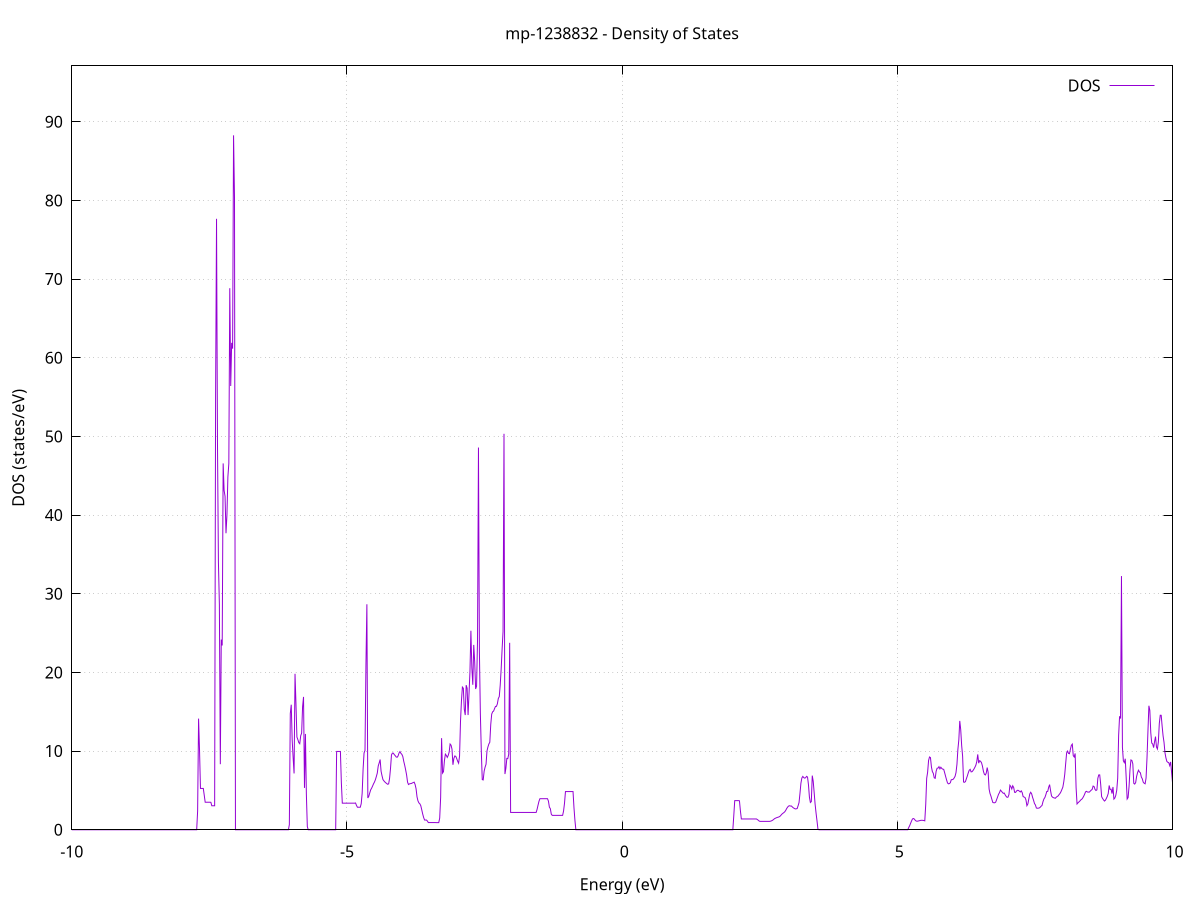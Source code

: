 set title 'mp-1238832 - Density of States'
set xlabel 'Energy (eV)'
set ylabel 'DOS (states/eV)'
set grid
set xrange [-10:10]
set yrange [0:97.107]
set xzeroaxis lt -1
set terminal png size 800,600
set output 'mp-1238832_dos_gnuplot.png'
plot '-' using 1:2 with lines title 'DOS'
-17.816400 0.000000
-17.799200 0.000000
-17.782000 0.000000
-17.764900 0.000000
-17.747700 0.000000
-17.730500 0.000000
-17.713300 0.000000
-17.696100 0.000000
-17.679000 0.000000
-17.661800 0.000000
-17.644600 0.000000
-17.627400 0.000000
-17.610200 0.000000
-17.593000 0.000000
-17.575900 0.000000
-17.558700 0.000000
-17.541500 0.000000
-17.524300 0.000000
-17.507100 0.000000
-17.490000 0.000000
-17.472800 0.000000
-17.455600 0.000000
-17.438400 0.000000
-17.421200 0.000000
-17.404100 0.000000
-17.386900 0.000000
-17.369700 0.000000
-17.352500 0.000000
-17.335300 0.000000
-17.318100 0.000000
-17.301000 0.000000
-17.283800 0.000000
-17.266600 0.000000
-17.249400 0.000000
-17.232200 0.000000
-17.215100 0.000000
-17.197900 0.000000
-17.180700 0.000000
-17.163500 0.000000
-17.146300 0.000000
-17.129100 0.000000
-17.112000 0.000000
-17.094800 0.000000
-17.077600 0.000000
-17.060400 0.000000
-17.043200 0.000000
-17.026100 0.000000
-17.008900 0.000000
-16.991700 0.000000
-16.974500 0.000000
-16.957300 0.000000
-16.940100 0.000000
-16.923000 0.000000
-16.905800 0.000000
-16.888600 0.000000
-16.871400 0.000000
-16.854200 0.000000
-16.837100 0.000000
-16.819900 0.000000
-16.802700 0.000000
-16.785500 0.000000
-16.768300 0.000000
-16.751100 0.000000
-16.734000 0.000000
-16.716800 0.000000
-16.699600 0.000000
-16.682400 0.000000
-16.665200 0.000000
-16.648100 0.000000
-16.630900 0.000000
-16.613700 0.000000
-16.596500 0.000000
-16.579300 0.000000
-16.562100 0.000000
-16.545000 0.000000
-16.527800 0.000000
-16.510600 0.000000
-16.493400 0.000000
-16.476200 0.000000
-16.459100 0.000000
-16.441900 0.000000
-16.424700 0.000000
-16.407500 0.000000
-16.390300 0.000000
-16.373200 0.000000
-16.356000 0.000000
-16.338800 0.000000
-16.321600 0.000000
-16.304400 0.000000
-16.287200 0.000000
-16.270100 0.000000
-16.252900 0.023900
-16.235700 1.988000
-16.218500 4.987800
-16.201300 5.760700
-16.184200 3.310000
-16.167000 5.737200
-16.149800 7.844900
-16.132600 7.283200
-16.115400 5.743000
-16.098200 4.366700
-16.081100 4.202000
-16.063900 4.124800
-16.046700 3.666400
-16.029500 3.395400
-16.012300 3.233800
-15.995200 3.231800
-15.978000 3.123200
-15.960800 2.936500
-15.943600 2.862600
-15.926400 2.828500
-15.909200 2.645000
-15.892100 2.539700
-15.874900 2.488300
-15.857700 2.488400
-15.840500 2.488500
-15.823300 2.488600
-15.806200 2.469300
-15.789000 2.411900
-15.771800 2.330500
-15.754600 3.308800
-15.737400 9.999900
-15.720200 16.610000
-15.703100 11.530000
-15.685900 21.193500
-15.668700 19.413700
-15.651500 14.173300
-15.634300 12.977500
-15.617200 11.954700
-15.600000 11.160100
-15.582800 9.977100
-15.565600 9.700700
-15.548400 9.700300
-15.531200 9.592600
-15.514100 9.182600
-15.496900 8.840900
-15.479700 8.418000
-15.462500 7.993300
-15.445300 7.993600
-15.428200 7.993800
-15.411000 7.994100
-15.393800 7.994400
-15.376600 7.983400
-15.359400 7.867300
-15.342300 7.772900
-15.325100 7.657300
-15.307900 7.599200
-15.290700 7.599400
-15.273500 7.599700
-15.256300 7.600000
-15.239200 7.600300
-15.222000 7.600600
-15.204800 7.600000
-15.187600 7.669300
-15.170400 8.047700
-15.153300 8.285600
-15.136100 8.635800
-15.118900 8.636400
-15.101700 8.637100
-15.084500 8.637700
-15.067300 8.638500
-15.050200 8.938100
-15.033000 11.649100
-15.015800 15.276700
-14.998600 15.510100
-14.981400 5.884900
-14.964300 5.934000
-14.947100 5.934300
-14.929900 5.934500
-14.912700 5.934800
-14.895500 5.935100
-14.878300 5.935400
-14.861200 6.553600
-14.844000 7.866100
-14.826800 8.646800
-14.809600 8.647600
-14.792400 8.648500
-14.775300 8.649500
-14.758100 9.095300
-14.740900 24.221100
-14.723700 24.668600
-14.706500 0.000000
-14.689300 0.000000
-14.672200 0.000000
-14.655000 0.000000
-14.637800 0.000000
-14.620600 0.000000
-14.603400 0.000000
-14.586300 0.000000
-14.569100 0.000000
-14.551900 0.000000
-14.534700 0.000000
-14.517500 0.000000
-14.500300 0.000000
-14.483200 0.000000
-14.466000 0.000000
-14.448800 0.000000
-14.431600 0.000000
-14.414400 0.000000
-14.397300 0.000000
-14.380100 0.000000
-14.362900 0.000000
-14.345700 0.000000
-14.328500 0.000000
-14.311400 0.000000
-14.294200 0.000000
-14.277000 0.000000
-14.259800 0.000000
-14.242600 0.000000
-14.225400 0.000000
-14.208300 0.000000
-14.191100 0.000000
-14.173900 0.000000
-14.156700 0.000000
-14.139500 0.000000
-14.122400 0.000000
-14.105200 0.000000
-14.088000 0.000000
-14.070800 0.000000
-14.053600 0.000000
-14.036400 0.000000
-14.019300 0.000000
-14.002100 0.000000
-13.984900 0.000000
-13.967700 0.000000
-13.950500 0.000000
-13.933400 0.000000
-13.916200 0.000000
-13.899000 0.000000
-13.881800 0.000000
-13.864600 0.000000
-13.847400 0.000000
-13.830300 0.000000
-13.813100 0.000000
-13.795900 0.000000
-13.778700 0.000000
-13.761500 0.000000
-13.744400 0.000000
-13.727200 0.000000
-13.710000 0.000000
-13.692800 0.000000
-13.675600 0.000000
-13.658400 0.000000
-13.641300 0.000000
-13.624100 0.000000
-13.606900 0.000000
-13.589700 0.000000
-13.572500 0.000000
-13.555400 0.000000
-13.538200 0.000000
-13.521000 0.000000
-13.503800 0.000000
-13.486600 0.000000
-13.469400 0.000000
-13.452300 0.000000
-13.435100 0.000000
-13.417900 0.000000
-13.400700 0.000000
-13.383500 0.000000
-13.366400 0.000000
-13.349200 0.000000
-13.332000 0.000000
-13.314800 0.000000
-13.297600 0.000000
-13.280500 0.000000
-13.263300 0.000000
-13.246100 0.000000
-13.228900 0.000000
-13.211700 0.000000
-13.194500 0.000000
-13.177400 0.000000
-13.160200 0.000000
-13.143000 0.000000
-13.125800 0.000000
-13.108600 0.000000
-13.091500 0.000000
-13.074300 0.000000
-13.057100 0.000000
-13.039900 0.000000
-13.022700 0.000000
-13.005500 0.000000
-12.988400 0.000000
-12.971200 0.000000
-12.954000 0.000000
-12.936800 0.000000
-12.919600 0.000000
-12.902500 0.000000
-12.885300 0.000000
-12.868100 0.000000
-12.850900 0.000000
-12.833700 0.000000
-12.816500 0.000000
-12.799400 0.000000
-12.782200 0.000000
-12.765000 0.000000
-12.747800 0.000000
-12.730600 0.000000
-12.713500 0.000000
-12.696300 0.000000
-12.679100 0.000000
-12.661900 0.000000
-12.644700 0.000000
-12.627500 0.000000
-12.610400 0.000000
-12.593200 0.000000
-12.576000 0.000000
-12.558800 0.000000
-12.541600 0.000000
-12.524500 0.000000
-12.507300 0.000000
-12.490100 0.000000
-12.472900 0.000000
-12.455700 0.000000
-12.438500 0.000000
-12.421400 0.000000
-12.404200 0.000000
-12.387000 0.000000
-12.369800 0.000000
-12.352600 0.000000
-12.335500 0.000000
-12.318300 0.000000
-12.301100 0.000000
-12.283900 0.000000
-12.266700 0.000000
-12.249600 0.000000
-12.232400 0.000000
-12.215200 0.000000
-12.198000 0.000000
-12.180800 0.000000
-12.163600 0.000000
-12.146500 0.000000
-12.129300 0.000000
-12.112100 0.000000
-12.094900 0.000000
-12.077700 0.000000
-12.060600 0.000000
-12.043400 0.000000
-12.026200 0.000000
-12.009000 0.000000
-11.991800 0.000000
-11.974600 0.000000
-11.957500 0.000000
-11.940300 0.000000
-11.923100 0.000000
-11.905900 0.000000
-11.888700 0.000000
-11.871600 0.000000
-11.854400 0.000000
-11.837200 0.000000
-11.820000 0.000000
-11.802800 0.000000
-11.785600 0.000000
-11.768500 0.000000
-11.751300 0.000000
-11.734100 0.000000
-11.716900 0.000000
-11.699700 0.000000
-11.682600 0.000000
-11.665400 0.000000
-11.648200 0.000000
-11.631000 0.000000
-11.613800 0.000000
-11.596600 0.000000
-11.579500 0.000000
-11.562300 0.000000
-11.545100 0.000000
-11.527900 0.000000
-11.510700 0.000000
-11.493600 0.000000
-11.476400 0.000000
-11.459200 0.000000
-11.442000 0.000000
-11.424800 0.000000
-11.407700 0.000000
-11.390500 0.000000
-11.373300 0.000000
-11.356100 0.000000
-11.338900 0.000000
-11.321700 0.000000
-11.304600 0.000000
-11.287400 0.000000
-11.270200 0.000000
-11.253000 0.000000
-11.235800 0.000000
-11.218700 0.000000
-11.201500 0.000000
-11.184300 0.000000
-11.167100 0.000000
-11.149900 0.000000
-11.132700 0.000000
-11.115600 0.000000
-11.098400 0.000000
-11.081200 0.000000
-11.064000 0.000000
-11.046800 0.000000
-11.029700 0.000000
-11.012500 0.000000
-10.995300 0.000000
-10.978100 0.000000
-10.960900 0.000000
-10.943700 0.000000
-10.926600 0.000000
-10.909400 0.000000
-10.892200 0.000000
-10.875000 0.000000
-10.857800 0.000000
-10.840700 0.000000
-10.823500 0.000000
-10.806300 0.000000
-10.789100 0.000000
-10.771900 0.000000
-10.754700 0.000000
-10.737600 0.000000
-10.720400 0.000000
-10.703200 0.000000
-10.686000 0.000000
-10.668800 0.000000
-10.651700 0.000000
-10.634500 0.000000
-10.617300 0.000000
-10.600100 0.000000
-10.582900 0.000000
-10.565700 0.000000
-10.548600 0.000000
-10.531400 0.000000
-10.514200 0.000000
-10.497000 0.000000
-10.479800 0.000000
-10.462700 0.000000
-10.445500 0.000000
-10.428300 0.000000
-10.411100 0.000000
-10.393900 0.000000
-10.376800 0.000000
-10.359600 0.000000
-10.342400 0.000000
-10.325200 0.000000
-10.308000 0.000000
-10.290800 0.000000
-10.273700 0.000000
-10.256500 0.000000
-10.239300 0.000000
-10.222100 0.000000
-10.204900 0.000000
-10.187800 0.000000
-10.170600 0.000000
-10.153400 0.000000
-10.136200 0.000000
-10.119000 0.000000
-10.101800 0.000000
-10.084700 0.000000
-10.067500 0.000000
-10.050300 0.000000
-10.033100 0.000000
-10.015900 0.000000
-9.998800 0.000000
-9.981600 0.000000
-9.964400 0.000000
-9.947200 0.000000
-9.930000 0.000000
-9.912800 0.000000
-9.895700 0.000000
-9.878500 0.000000
-9.861300 0.000000
-9.844100 0.000000
-9.826900 0.000000
-9.809800 0.000000
-9.792600 0.000000
-9.775400 0.000000
-9.758200 0.000000
-9.741000 0.000000
-9.723800 0.000000
-9.706700 0.000000
-9.689500 0.000000
-9.672300 0.000000
-9.655100 0.000000
-9.637900 0.000000
-9.620800 0.000000
-9.603600 0.000000
-9.586400 0.000000
-9.569200 0.000000
-9.552000 0.000000
-9.534800 0.000000
-9.517700 0.000000
-9.500500 0.000000
-9.483300 0.000000
-9.466100 0.000000
-9.448900 0.000000
-9.431800 0.000000
-9.414600 0.000000
-9.397400 0.000000
-9.380200 0.000000
-9.363000 0.000000
-9.345900 0.000000
-9.328700 0.000000
-9.311500 0.000000
-9.294300 0.000000
-9.277100 0.000000
-9.259900 0.000000
-9.242800 0.000000
-9.225600 0.000000
-9.208400 0.000000
-9.191200 0.000000
-9.174000 0.000000
-9.156900 0.000000
-9.139700 0.000000
-9.122500 0.000000
-9.105300 0.000000
-9.088100 0.000000
-9.070900 0.000000
-9.053800 0.000000
-9.036600 0.000000
-9.019400 0.000000
-9.002200 0.000000
-8.985000 0.000000
-8.967900 0.000000
-8.950700 0.000000
-8.933500 0.000000
-8.916300 0.000000
-8.899100 0.000000
-8.881900 0.000000
-8.864800 0.000000
-8.847600 0.000000
-8.830400 0.000000
-8.813200 0.000000
-8.796000 0.000000
-8.778900 0.000000
-8.761700 0.000000
-8.744500 0.000000
-8.727300 0.000000
-8.710100 0.000000
-8.692900 0.000000
-8.675800 0.000000
-8.658600 0.000000
-8.641400 0.000000
-8.624200 0.000000
-8.607000 0.000000
-8.589900 0.000000
-8.572700 0.000000
-8.555500 0.000000
-8.538300 0.000000
-8.521100 0.000000
-8.503900 0.000000
-8.486800 0.000000
-8.469600 0.000000
-8.452400 0.000000
-8.435200 0.000000
-8.418000 0.000000
-8.400900 0.000000
-8.383700 0.000000
-8.366500 0.000000
-8.349300 0.000000
-8.332100 0.000000
-8.315000 0.000000
-8.297800 0.000000
-8.280600 0.000000
-8.263400 0.000000
-8.246200 0.000000
-8.229000 0.000000
-8.211900 0.000000
-8.194700 0.000000
-8.177500 0.000000
-8.160300 0.000000
-8.143100 0.000000
-8.126000 0.000000
-8.108800 0.000000
-8.091600 0.000000
-8.074400 0.000000
-8.057200 0.000000
-8.040000 0.000000
-8.022900 0.000000
-8.005700 0.000000
-7.988500 0.000000
-7.971300 0.000000
-7.954100 0.000000
-7.937000 0.000000
-7.919800 0.000000
-7.902600 0.000000
-7.885400 0.000000
-7.868200 0.000000
-7.851000 0.000000
-7.833900 0.000000
-7.816700 0.000000
-7.799500 0.000000
-7.782300 0.000000
-7.765100 0.000000
-7.748000 0.000000
-7.730800 0.000000
-7.713600 2.375500
-7.696400 14.130000
-7.679200 10.183300
-7.662000 5.255500
-7.644900 5.255600
-7.627700 5.255700
-7.610500 5.255800
-7.593300 4.385000
-7.576100 3.503500
-7.559000 3.503500
-7.541800 3.503500
-7.524600 3.503500
-7.507400 3.503600
-7.490200 3.503600
-7.473000 3.490100
-7.455900 3.048600
-7.438700 3.048600
-7.421500 3.048600
-7.404300 3.048600
-7.387100 55.053100
-7.370000 77.666400
-7.352800 49.120500
-7.335600 33.980600
-7.318400 28.667700
-7.301200 8.339300
-7.284100 24.175800
-7.266900 23.430300
-7.249700 46.570800
-7.232500 43.138900
-7.215300 42.400100
-7.198100 37.697400
-7.181000 39.991600
-7.163800 44.846800
-7.146600 46.549000
-7.129400 68.848600
-7.112200 56.413600
-7.095100 61.894600
-7.077900 61.163400
-7.060700 88.279500
-7.043500 80.400300
-7.026300 0.000000
-7.009100 0.000000
-6.992000 0.000000
-6.974800 0.000000
-6.957600 0.000000
-6.940400 0.000000
-6.923200 0.000000
-6.906100 0.000000
-6.888900 0.000000
-6.871700 0.000000
-6.854500 0.000000
-6.837300 0.000000
-6.820100 0.000000
-6.803000 0.000000
-6.785800 0.000000
-6.768600 0.000000
-6.751400 0.000000
-6.734200 0.000000
-6.717100 0.000000
-6.699900 0.000000
-6.682700 0.000000
-6.665500 0.000000
-6.648300 0.000000
-6.631100 0.000000
-6.614000 0.000000
-6.596800 0.000000
-6.579600 0.000000
-6.562400 0.000000
-6.545200 0.000000
-6.528100 0.000000
-6.510900 0.000000
-6.493700 0.000000
-6.476500 0.000000
-6.459300 0.000000
-6.442100 0.000000
-6.425000 0.000000
-6.407800 0.000000
-6.390600 0.000000
-6.373400 0.000000
-6.356200 0.000000
-6.339100 0.000000
-6.321900 0.000000
-6.304700 0.000000
-6.287500 0.000000
-6.270300 0.000000
-6.253200 0.000000
-6.236000 0.000000
-6.218800 0.000000
-6.201600 0.000000
-6.184400 0.000000
-6.167200 0.000000
-6.150100 0.000000
-6.132900 0.000000
-6.115700 0.000000
-6.098500 0.000000
-6.081300 0.000000
-6.064200 0.000000
-6.047000 0.642300
-6.029800 14.775000
-6.012600 15.897600
-5.995400 11.387300
-5.978200 9.170700
-5.961100 7.163400
-5.943900 19.824700
-5.926700 16.018700
-5.909500 11.789300
-5.892300 11.464400
-5.875200 11.077700
-5.858000 10.939700
-5.840800 11.947200
-5.823600 12.292900
-5.806400 15.661400
-5.789200 16.893000
-5.772100 5.321400
-5.754900 12.186400
-5.737700 4.539000
-5.720500 0.403600
-5.703300 0.000000
-5.686200 0.000000
-5.669000 0.000000
-5.651800 0.000000
-5.634600 0.000000
-5.617400 0.000000
-5.600200 0.000000
-5.583100 0.000000
-5.565900 0.000000
-5.548700 0.000000
-5.531500 0.000000
-5.514300 0.000000
-5.497200 0.000000
-5.480000 0.000000
-5.462800 0.000000
-5.445600 0.000000
-5.428400 0.000000
-5.411200 0.000000
-5.394100 0.000000
-5.376900 0.000000
-5.359700 0.000000
-5.342500 0.000000
-5.325300 0.000000
-5.308200 0.000000
-5.291000 0.000000
-5.273800 0.000000
-5.256600 0.000000
-5.239400 0.000000
-5.222300 0.000000
-5.205100 0.000000
-5.187900 9.962400
-5.170700 9.961200
-5.153500 9.960400
-5.136300 9.959900
-5.119200 9.959900
-5.102000 5.978800
-5.084800 3.380700
-5.067600 3.380700
-5.050400 3.380700
-5.033300 3.380600
-5.016100 3.380600
-4.998900 3.380600
-4.981700 3.380600
-4.964500 3.380500
-4.947300 3.380500
-4.930200 3.380500
-4.913000 3.380500
-4.895800 3.380400
-4.878600 3.380400
-4.861400 3.380400
-4.844300 3.405900
-4.827100 3.093500
-4.809900 2.868200
-4.792700 2.867900
-4.775500 2.867600
-4.758300 2.867400
-4.741200 3.316500
-4.724000 4.637400
-4.706800 7.730000
-4.689600 9.765100
-4.672400 10.077300
-4.655300 20.921600
-4.638100 28.669000
-4.620900 4.040100
-4.603700 4.250300
-4.586500 4.675700
-4.569300 5.076000
-4.552200 5.283600
-4.535000 5.550400
-4.517800 5.834600
-4.500600 6.061100
-4.483400 6.365500
-4.466300 6.768900
-4.449100 7.207600
-4.431900 8.112400
-4.414700 8.497200
-4.397500 8.933000
-4.380300 7.445600
-4.363200 6.867500
-4.346000 6.379500
-4.328800 6.217700
-4.311600 6.079100
-4.294400 5.969600
-4.277300 5.871300
-4.260100 5.783400
-4.242900 5.834800
-4.225700 6.533400
-4.208500 7.815800
-4.191400 9.517800
-4.174200 9.748900
-4.157000 9.736700
-4.139800 9.549200
-4.122600 9.419600
-4.105400 9.251900
-4.088300 9.217900
-4.071100 9.390200
-4.053900 9.758600
-4.036700 9.942700
-4.019500 9.714700
-4.002400 9.583900
-3.985200 9.307500
-3.968000 8.691400
-3.950800 8.188900
-3.933600 7.604300
-3.916400 6.966200
-3.899300 6.056400
-3.882100 5.751800
-3.864900 5.832300
-3.847700 5.865300
-3.830500 5.883300
-3.813400 5.946200
-3.796200 5.999400
-3.779000 6.055000
-3.761800 5.753500
-3.744600 5.222300
-3.727400 4.194800
-3.710300 3.678000
-3.693100 3.419200
-3.675900 3.304000
-3.658700 3.060400
-3.641500 2.550100
-3.624400 2.013600
-3.607200 1.567100
-3.590000 1.242800
-3.572800 1.242800
-3.555600 1.242900
-3.538400 1.107300
-3.521300 0.912700
-3.504100 0.912700
-3.486900 0.912700
-3.469700 0.912600
-3.452500 0.912600
-3.435400 0.912500
-3.418200 0.912500
-3.401000 0.912500
-3.383800 0.912400
-3.366600 0.912400
-3.349400 0.912400
-3.332300 0.912300
-3.315100 1.483000
-3.297900 4.104200
-3.280700 11.648200
-3.263500 7.202200
-3.246400 7.380700
-3.229200 8.788200
-3.212000 9.618500
-3.194800 9.458900
-3.177600 9.199000
-3.160500 9.449800
-3.143300 9.870400
-3.126100 10.902600
-3.108900 10.755500
-3.091700 10.253200
-3.074500 8.261700
-3.057400 9.078300
-3.040200 9.387200
-3.023000 9.329300
-3.005800 9.044200
-2.988600 8.711100
-2.971500 8.461800
-2.954300 9.359300
-2.937100 13.794100
-2.919900 16.377000
-2.902700 18.139400
-2.885500 17.989800
-2.868400 15.298000
-2.851200 14.582600
-2.834000 18.384700
-2.816800 17.993600
-2.799600 14.580700
-2.782500 17.274100
-2.765300 20.068900
-2.748100 25.302400
-2.730900 20.594500
-2.713700 18.428600
-2.696500 23.504600
-2.679400 21.398900
-2.662200 17.897700
-2.645000 18.257900
-2.627800 24.032200
-2.610600 48.593400
-2.593500 22.598300
-2.576300 14.786800
-2.559100 10.050600
-2.541900 6.377600
-2.524700 6.332900
-2.507500 7.446100
-2.490400 7.962800
-2.473200 8.328200
-2.456000 10.012600
-2.438800 10.528000
-2.421600 10.908300
-2.404500 11.123200
-2.387300 13.396700
-2.370100 14.704600
-2.352900 14.999700
-2.335700 15.088600
-2.318500 15.400900
-2.301400 15.678900
-2.284200 15.688400
-2.267000 16.018400
-2.249800 16.697200
-2.232600 16.932400
-2.215500 18.381800
-2.198300 20.424300
-2.181100 22.964400
-2.163900 25.197200
-2.146700 50.336300
-2.129600 7.086300
-2.112400 7.818500
-2.095200 9.066400
-2.078000 9.039600
-2.060800 9.613000
-2.043600 23.768100
-2.026500 2.204200
-2.009300 2.204200
-1.992100 2.204200
-1.974900 2.204200
-1.957700 2.204200
-1.940600 2.204200
-1.923400 2.204200
-1.906200 2.204200
-1.889000 2.204200
-1.871800 2.204200
-1.854600 2.204200
-1.837500 2.204200
-1.820300 2.204200
-1.803100 2.204200
-1.785900 2.204200
-1.768700 2.204200
-1.751600 2.204200
-1.734400 2.204200
-1.717200 2.204200
-1.700000 2.204200
-1.682800 2.204200
-1.665600 2.204200
-1.648500 2.204200
-1.631300 2.204200
-1.614100 2.204200
-1.596900 2.204200
-1.579700 2.204200
-1.562600 2.204200
-1.545400 2.602800
-1.528200 3.131500
-1.511000 3.627100
-1.493800 3.952400
-1.476600 3.952400
-1.459500 3.952400
-1.442300 3.952300
-1.425100 3.952300
-1.407900 3.952200
-1.390700 3.952200
-1.373600 3.952200
-1.356400 3.952100
-1.339200 3.638100
-1.322000 2.880000
-1.304800 2.683900
-1.287600 1.992900
-1.270500 1.833100
-1.253300 1.833100
-1.236100 1.833100
-1.218900 1.833100
-1.201700 1.833100
-1.184600 1.833100
-1.167400 1.833000
-1.150200 1.833000
-1.133000 1.833000
-1.115800 1.833000
-1.098700 1.833000
-1.081500 1.833000
-1.064300 2.395300
-1.047100 3.386600
-1.029900 4.857000
-1.012700 4.857000
-0.995600 4.857000
-0.978400 4.857000
-0.961200 4.857000
-0.944000 4.857000
-0.926800 4.857000
-0.909700 4.856900
-0.892500 4.856900
-0.875300 2.808200
-0.858100 1.210000
-0.840900 0.000000
-0.823700 0.000000
-0.806600 0.000000
-0.789400 0.000000
-0.772200 0.000000
-0.755000 0.000000
-0.737800 0.000000
-0.720700 0.000000
-0.703500 0.000000
-0.686300 0.000000
-0.669100 0.000000
-0.651900 0.000000
-0.634700 0.000000
-0.617600 0.000000
-0.600400 0.000000
-0.583200 0.000000
-0.566000 0.000000
-0.548800 0.000000
-0.531700 0.000000
-0.514500 0.000000
-0.497300 0.000000
-0.480100 0.000000
-0.462900 0.000000
-0.445700 0.000000
-0.428600 0.000000
-0.411400 0.000000
-0.394200 0.000000
-0.377000 0.000000
-0.359800 0.000000
-0.342700 0.000000
-0.325500 0.000000
-0.308300 0.000000
-0.291100 0.000000
-0.273900 0.000000
-0.256700 0.000000
-0.239600 0.000000
-0.222400 0.000000
-0.205200 0.000000
-0.188000 0.000000
-0.170800 0.000000
-0.153700 0.000000
-0.136500 0.000000
-0.119300 0.000000
-0.102100 0.000000
-0.084900 0.000000
-0.067800 0.000000
-0.050600 0.000000
-0.033400 0.000000
-0.016200 0.000000
0.001000 0.000000
0.018200 0.000000
0.035300 0.000000
0.052500 0.000000
0.069700 0.000000
0.086900 0.000000
0.104100 0.000000
0.121200 0.000000
0.138400 0.000000
0.155600 0.000000
0.172800 0.000000
0.190000 0.000000
0.207200 0.000000
0.224300 0.000000
0.241500 0.000000
0.258700 0.000000
0.275900 0.000000
0.293100 0.000000
0.310200 0.000000
0.327400 0.000000
0.344600 0.000000
0.361800 0.000000
0.379000 0.000000
0.396200 0.000000
0.413300 0.000000
0.430500 0.000000
0.447700 0.000000
0.464900 0.000000
0.482100 0.000000
0.499200 0.000000
0.516400 0.000000
0.533600 0.000000
0.550800 0.000000
0.568000 0.000000
0.585200 0.000000
0.602300 0.000000
0.619500 0.000000
0.636700 0.000000
0.653900 0.000000
0.671100 0.000000
0.688200 0.000000
0.705400 0.000000
0.722600 0.000000
0.739800 0.000000
0.757000 0.000000
0.774200 0.000000
0.791300 0.000000
0.808500 0.000000
0.825700 0.000000
0.842900 0.000000
0.860100 0.000000
0.877200 0.000000
0.894400 0.000000
0.911600 0.000000
0.928800 0.000000
0.946000 0.000000
0.963100 0.000000
0.980300 0.000000
0.997500 0.000000
1.014700 0.000000
1.031900 0.000000
1.049100 0.000000
1.066200 0.000000
1.083400 0.000000
1.100600 0.000000
1.117800 0.000000
1.135000 0.000000
1.152100 0.000000
1.169300 0.000000
1.186500 0.000000
1.203700 0.000000
1.220900 0.000000
1.238100 0.000000
1.255200 0.000000
1.272400 0.000000
1.289600 0.000000
1.306800 0.000000
1.324000 0.000000
1.341100 0.000000
1.358300 0.000000
1.375500 0.000000
1.392700 0.000000
1.409900 0.000000
1.427100 0.000000
1.444200 0.000000
1.461400 0.000000
1.478600 0.000000
1.495800 0.000000
1.513000 0.000000
1.530100 0.000000
1.547300 0.000000
1.564500 0.000000
1.581700 0.000000
1.598900 0.000000
1.616100 0.000000
1.633200 0.000000
1.650400 0.000000
1.667600 0.000000
1.684800 0.000000
1.702000 0.000000
1.719100 0.000000
1.736300 0.000000
1.753500 0.000000
1.770700 0.000000
1.787900 0.000000
1.805100 0.000000
1.822200 0.000000
1.839400 0.000000
1.856600 0.000000
1.873800 0.000000
1.891000 0.000000
1.908100 0.000000
1.925300 0.000000
1.942500 0.000000
1.959700 0.000000
1.976900 0.000000
1.994000 0.000000
2.011200 0.000000
2.028400 1.780400
2.045600 3.707800
2.062800 3.707300
2.080000 3.706900
2.097100 3.706600
2.114300 3.706300
2.131500 3.684700
2.148700 2.416700
2.165900 1.375800
2.183000 1.375800
2.200200 1.375800
2.217400 1.375800
2.234600 1.375800
2.251800 1.375800
2.269000 1.375700
2.286100 1.375700
2.303300 1.375700
2.320500 1.375700
2.337700 1.375700
2.354900 1.375700
2.372000 1.375700
2.389200 1.375700
2.406400 1.375700
2.423600 1.375700
2.440800 1.375600
2.458000 1.290800
2.475100 1.205700
2.492300 1.096400
2.509500 1.067100
2.526700 1.067100
2.543900 1.067100
2.561000 1.067100
2.578200 1.067100
2.595400 1.067100
2.612600 1.067100
2.629800 1.067100
2.647000 1.067100
2.664100 1.067100
2.681300 1.071600
2.698500 1.096100
2.715700 1.141700
2.732900 1.208700
2.750000 1.296800
2.767200 1.404400
2.784400 1.467800
2.801600 1.522300
2.818800 1.567800
2.836000 1.604300
2.853100 1.649000
2.870300 1.727600
2.887500 1.864600
2.904700 2.000600
2.921900 2.099600
2.939000 2.187600
2.956200 2.298800
2.973400 2.484000
2.990600 2.712300
3.007800 2.890400
3.024900 3.017200
3.042100 3.057100
3.059300 3.014400
3.076500 3.019700
3.093700 2.889400
3.110900 2.788300
3.128000 2.716600
3.145200 2.651600
3.162400 2.662500
3.179600 2.695100
3.196800 3.047200
3.213900 3.452400
3.231100 4.612000
3.248300 5.918300
3.265500 6.582300
3.282700 6.783300
3.299900 6.630900
3.317000 6.563000
3.334200 6.618300
3.351400 6.790900
3.368600 6.698600
3.385800 5.705600
3.402900 4.141100
3.420100 3.468300
3.437300 3.579000
3.454500 6.886000
3.471700 6.165400
3.488900 4.726500
3.506000 3.264200
3.523200 2.133500
3.540400 1.147700
3.557600 0.095800
3.574800 0.000000
3.591900 0.000000
3.609100 0.000000
3.626300 0.000000
3.643500 0.000000
3.660700 0.000000
3.677900 0.000000
3.695000 0.000000
3.712200 0.000000
3.729400 0.000000
3.746600 0.000000
3.763800 0.000000
3.780900 0.000000
3.798100 0.000000
3.815300 0.000000
3.832500 0.000000
3.849700 0.000000
3.866900 0.000000
3.884000 0.000000
3.901200 0.000000
3.918400 0.000000
3.935600 0.000000
3.952800 0.000000
3.969900 0.000000
3.987100 0.000000
4.004300 0.000000
4.021500 0.000000
4.038700 0.000000
4.055800 0.000000
4.073000 0.000000
4.090200 0.000000
4.107400 0.000000
4.124600 0.000000
4.141800 0.000000
4.158900 0.000000
4.176100 0.000000
4.193300 0.000000
4.210500 0.000000
4.227700 0.000000
4.244800 0.000000
4.262000 0.000000
4.279200 0.000000
4.296400 0.000000
4.313600 0.000000
4.330800 0.000000
4.347900 0.000000
4.365100 0.000000
4.382300 0.000000
4.399500 0.000000
4.416700 0.000000
4.433800 0.000000
4.451000 0.000000
4.468200 0.000000
4.485400 0.000000
4.502600 0.000000
4.519800 0.000000
4.536900 0.000000
4.554100 0.000000
4.571300 0.000000
4.588500 0.000000
4.605700 0.000000
4.622800 0.000000
4.640000 0.000000
4.657200 0.000000
4.674400 0.000000
4.691600 0.000000
4.708800 0.000000
4.725900 0.000000
4.743100 0.000000
4.760300 0.000000
4.777500 0.000000
4.794700 0.000000
4.811800 0.000000
4.829000 0.000000
4.846200 0.000000
4.863400 0.000000
4.880600 0.000000
4.897800 0.000000
4.914900 0.000000
4.932100 0.000000
4.949300 0.000000
4.966500 0.000000
4.983700 0.000000
5.000800 0.000000
5.018000 0.000000
5.035200 0.000000
5.052400 0.000000
5.069600 0.000000
5.086700 0.000000
5.103900 0.000000
5.121100 0.000000
5.138300 0.000000
5.155500 0.000000
5.172700 0.000000
5.189800 0.000000
5.207000 0.284500
5.224200 0.516700
5.241400 0.827200
5.258600 1.121000
5.275700 1.379100
5.292900 1.432100
5.310100 1.356000
5.327300 1.187000
5.344500 1.105500
5.361700 1.087200
5.378800 1.111500
5.396000 1.143200
5.413200 1.173900
5.430400 1.203600
5.447600 1.203800
5.464700 1.196800
5.481900 1.174200
5.499100 1.136100
5.516300 3.229100
5.533500 6.540400
5.550700 7.323000
5.567800 8.809800
5.585000 9.253200
5.602200 9.174400
5.619400 7.999200
5.636600 7.398600
5.653700 7.173500
5.670900 6.602300
5.688100 6.542100
5.705300 7.442100
5.722500 7.819300
5.739700 7.846600
5.756800 8.020400
5.774000 7.743100
5.791200 7.950600
5.808400 7.786100
5.825600 7.706200
5.842700 7.682000
5.859900 7.255800
5.877100 6.796500
5.894300 6.356000
5.911500 5.959400
5.928700 5.839200
5.945800 5.872200
5.963000 5.980300
5.980200 6.360800
5.997400 6.373700
6.014600 6.419000
6.031700 6.575200
6.048900 6.789300
6.066100 7.259700
6.083300 8.317600
6.100500 10.222100
6.117600 11.432200
6.134800 13.840400
6.152000 12.715500
6.169200 10.711700
6.186400 9.343100
6.203600 6.068900
6.220700 6.035600
6.237900 6.125000
6.255100 6.496900
6.272300 6.840900
6.289500 7.247100
6.306600 7.568400
6.323800 7.682600
6.341000 7.357900
6.358200 7.384900
6.375400 7.534500
6.392600 7.720700
6.409700 7.947100
6.426900 8.213200
6.444100 8.677600
6.461300 9.584600
6.478500 8.465900
6.495600 8.783400
6.512800 8.706100
6.530000 8.516000
6.547200 8.079200
6.564400 7.431600
6.581600 7.057100
6.598700 6.964900
6.615900 7.197900
6.633100 7.911500
6.650300 7.291200
6.667500 5.179400
6.684600 4.598600
6.701800 4.264200
6.719000 3.843000
6.736200 3.463800
6.753400 3.434700
6.770600 3.433500
6.787700 3.516600
6.804900 3.846700
6.822100 4.173900
6.839300 4.512900
6.856500 4.725300
6.873600 5.047600
6.890800 4.913200
6.908000 4.763300
6.925200 4.630800
6.942400 4.670900
6.959500 4.439000
6.976700 4.250600
6.993900 4.124500
7.011100 4.148900
7.028300 4.475400
7.045500 5.659800
7.062600 5.498100
7.079800 5.182400
7.097000 5.594700
7.114200 5.375200
7.131400 4.761000
7.148500 4.750300
7.165700 4.920800
7.182900 5.020700
7.200100 5.002500
7.217300 4.907400
7.234500 4.804000
7.251600 4.946900
7.268800 4.734500
7.286000 4.222300
7.303200 4.162000
7.320400 4.101000
7.337500 3.786600
7.354700 3.061100
7.371900 3.280000
7.389100 3.914800
7.406300 4.542000
7.423500 4.765600
7.440600 4.573000
7.457800 4.124900
7.475000 3.758100
7.492200 3.335100
7.509400 3.152400
7.526500 2.765400
7.543700 2.737900
7.560900 2.746700
7.578100 2.770800
7.595300 2.853500
7.612500 2.993500
7.629600 3.096600
7.646800 3.576500
7.664000 3.919300
7.681200 4.099700
7.698400 4.449400
7.715500 4.863400
7.732700 4.879400
7.749900 5.404700
7.767100 5.742100
7.784300 4.979000
7.801500 4.308400
7.818600 4.154300
7.835800 4.080500
7.853000 4.046400
7.870200 4.002400
7.887400 4.136100
7.904500 4.225300
7.921700 4.301900
7.938900 4.471200
7.956100 4.619300
7.973300 4.833500
7.990400 5.125000
8.007600 5.416700
8.024800 6.108800
8.042000 7.039100
8.059200 8.429400
8.076400 9.782600
8.093500 10.004700
8.110700 9.707900
8.127900 9.670300
8.145100 10.243800
8.162300 10.736200
8.179400 10.889100
8.196600 9.426100
8.213800 9.254600
8.231000 9.704000
8.248200 5.377600
8.265400 3.282100
8.282500 3.421800
8.299700 3.541100
8.316900 3.654300
8.334100 3.798700
8.351300 3.881300
8.368400 4.040600
8.385600 4.251800
8.402800 4.512600
8.420000 4.820700
8.437200 4.888700
8.454400 4.795700
8.471500 4.793600
8.488700 4.786500
8.505900 4.914600
8.523100 5.036600
8.540300 5.132900
8.557400 5.557000
8.574600 5.498600
8.591800 5.136800
8.609000 4.992400
8.626200 5.072300
8.643400 6.550000
8.660500 6.979100
8.677700 6.976900
8.694900 5.798200
8.712100 4.213600
8.729300 3.986300
8.746400 3.806700
8.763600 3.651000
8.780800 3.754500
8.798000 3.982500
8.815200 4.245200
8.832400 4.618300
8.849500 5.633000
8.866700 5.125100
8.883900 5.151600
8.901100 4.601700
8.918300 5.442900
8.935400 3.901500
8.952600 4.034100
8.969800 4.384100
8.987000 5.028900
9.004200 6.552200
9.021300 11.994600
9.038500 14.425400
9.055700 14.147400
9.072900 32.254900
9.090100 10.493300
9.107300 8.769700
9.124400 8.536700
9.141600 9.031300
9.158800 6.588900
9.176000 3.905000
9.193200 4.094300
9.210300 5.485700
9.227500 7.612300
9.244700 8.879300
9.261900 8.811600
9.279100 8.377300
9.296300 5.910300
9.313400 5.807800
9.330600 5.998700
9.347800 6.780000
9.365000 7.258700
9.382200 7.572500
9.399300 7.352500
9.416500 7.244600
9.433700 6.710500
9.450900 6.484000
9.468100 6.057900
9.485300 5.913600
9.502400 5.844000
9.519600 6.565000
9.536800 9.145100
9.554000 12.561800
9.571200 15.765600
9.588300 15.170200
9.605500 12.314300
9.622700 11.024000
9.639900 10.908900
9.657100 10.440900
9.674300 11.210000
9.691400 11.843700
9.708600 10.530100
9.725800 10.265600
9.743000 11.183900
9.760200 13.500900
9.777300 14.560000
9.794500 14.554800
9.811700 13.179400
9.828900 11.937100
9.846100 11.114200
9.863300 9.794400
9.880400 9.141800
9.897600 8.688800
9.914800 8.579200
9.932000 8.534600
9.949200 8.161200
9.966300 8.625900
9.983500 7.311000
10.000700 5.971700
10.017900 5.178500
10.035100 5.181300
10.052200 5.080500
10.069400 5.139300
10.086600 5.216500
10.103800 5.260700
10.121000 5.282000
10.138200 5.250100
10.155300 5.028900
10.172500 4.952200
10.189700 5.030000
10.206900 5.314700
10.224100 5.982700
10.241200 6.387800
10.258400 7.343600
10.275600 7.340600
10.292800 6.668500
10.310000 6.122500
10.327200 5.966500
10.344300 5.374100
10.361500 5.010800
10.378700 4.871300
10.395900 4.815800
10.413100 4.853700
10.430200 4.924400
10.447400 5.267800
10.464600 5.500900
10.481800 5.635800
10.499000 5.713800
10.516200 5.715000
10.533300 5.501600
10.550500 5.096300
10.567700 4.770700
10.584900 4.520500
10.602100 4.336900
10.619200 4.229100
10.636400 4.318100
10.653600 4.376500
10.670800 4.485200
10.688000 4.784600
10.705200 4.796700
10.722300 4.804500
10.739500 4.816000
10.756700 4.887200
10.773900 4.202600
10.791100 4.104800
10.808200 3.991900
10.825400 4.029700
10.842600 4.078400
10.859800 4.293000
10.877000 4.619300
10.894200 5.060800
10.911300 5.765500
10.928500 6.817900
10.945700 7.727500
10.962900 8.430300
10.980100 8.698600
10.997200 9.692900
11.014400 11.404200
11.031600 12.913000
11.048800 9.381300
11.066000 9.461400
11.083100 9.458600
11.100300 9.463300
11.117500 9.435000
11.134700 9.383300
11.151900 9.292100
11.169100 9.277500
11.186200 13.127200
11.203400 10.521300
11.220600 8.466400
11.237800 8.095900
11.255000 7.929000
11.272100 7.827100
11.289300 7.712900
11.306500 7.623500
11.323700 7.638200
11.340900 7.496700
11.358100 7.421000
11.375200 7.409000
11.392400 7.521900
11.409600 7.384700
11.426800 7.316000
11.444000 6.912900
11.461100 6.511000
11.478300 7.010600
11.495500 7.844600
11.512700 8.169600
11.529900 8.601100
11.547100 8.968000
11.564200 9.344000
11.581400 19.766500
11.598600 10.034900
11.615800 8.159300
11.633000 6.800400
11.650100 6.426200
11.667300 7.574300
11.684500 8.351100
11.701700 9.738800
11.718900 10.201500
11.736100 9.847600
11.753200 9.123300
11.770400 10.284500
11.787600 10.661700
11.804800 10.628000
11.822000 9.077800
11.839100 9.654600
11.856300 10.223000
11.873500 9.427400
11.890700 9.246600
11.907900 10.067300
11.925100 8.717700
11.942200 8.012400
11.959400 7.844500
11.976600 7.083900
11.993800 6.479200
12.011000 5.513100
12.028100 4.850900
12.045300 4.252600
12.062500 3.931700
12.079700 3.695200
12.096900 3.506300
12.114000 3.354600
12.131200 3.278200
12.148400 4.770500
12.165600 7.404100
12.182800 9.479400
12.200000 10.419900
12.217100 8.260900
12.234300 6.380800
12.251500 5.077200
12.268700 5.264700
12.285900 6.074300
12.303000 7.461000
12.320200 8.112900
12.337400 6.837800
12.354600 3.696800
12.371800 3.684600
12.389000 3.677000
12.406100 3.674100
12.423300 3.690200
12.440500 4.430300
12.457700 5.866600
12.474900 6.437600
12.492000 6.725500
12.509200 6.844100
12.526400 7.085500
12.543600 6.165200
12.560800 5.423500
12.578000 5.401100
12.595100 6.071000
12.612300 7.054400
12.629500 9.122600
12.646700 8.229500
12.663900 6.808200
12.681000 6.659800
12.698200 6.447200
12.715400 6.220600
12.732600 6.237100
12.749800 6.320400
12.767000 6.629000
12.784100 7.009100
12.801300 7.933300
12.818500 8.328300
12.835700 7.953100
12.852900 6.976200
12.870000 6.525900
12.887200 6.343600
12.904400 6.199400
12.921600 6.129600
12.938800 6.048000
12.956000 5.643400
12.973100 5.315500
12.990300 4.930300
13.007500 4.853000
13.024700 4.878600
13.041900 4.943200
13.059000 5.048500
13.076200 4.856600
13.093400 5.091900
13.110600 5.364200
13.127800 5.655400
13.144900 5.952000
13.162100 6.280900
13.179300 6.654500
13.196500 7.233500
13.213700 8.601800
13.230900 8.547600
13.248000 8.463900
13.265200 7.971900
13.282400 7.654500
13.299600 7.743100
13.316800 8.455400
13.333900 6.793300
13.351100 5.976300
13.368300 5.263100
13.385500 5.072200
13.402700 5.067900
13.419900 4.904000
13.437000 4.850600
13.454200 4.869700
13.471400 5.043100
13.488600 5.155900
13.505800 5.558200
13.522900 6.797200
13.540100 6.807100
13.557300 5.392000
13.574500 4.492300
13.591700 4.331600
13.608900 4.296400
13.626000 4.347400
13.643200 4.380300
13.660400 3.889700
13.677600 4.443400
13.694800 4.610300
13.711900 4.603800
13.729100 5.175900
13.746300 4.741700
13.763500 4.079800
13.780700 3.365900
13.797900 2.948900
13.815000 2.607500
13.832200 2.316800
13.849400 2.077400
13.866600 1.846100
13.883800 1.488300
13.900900 1.352600
13.918100 1.268800
13.935300 1.189100
13.952500 1.156700
13.969700 1.113900
13.986900 1.070600
14.004000 1.026900
14.021200 0.984200
14.038400 0.953400
14.055600 0.905800
14.072800 0.898000
14.089900 0.890500
14.107100 0.883500
14.124300 0.877000
14.141500 0.870800
14.158700 0.865000
14.175800 0.859700
14.193000 0.854800
14.210200 0.850300
14.227400 0.875600
14.244600 0.885900
14.261800 0.897500
14.278900 0.909000
14.296100 0.915900
14.313300 0.917900
14.330500 0.915000
14.347700 0.889200
14.364800 0.840300
14.382000 0.784200
14.399200 0.758900
14.416400 0.736400
14.433600 0.716700
14.450800 0.660600
14.467900 0.645700
14.485100 0.630300
14.502300 0.631200
14.519500 0.660700
14.536700 0.670600
14.553800 0.659300
14.571000 0.610300
14.588200 0.557900
14.605400 0.535600
14.622600 0.513600
14.639800 0.490500
14.656900 0.463100
14.674100 0.431400
14.691300 0.397000
14.708500 0.360200
14.725700 0.317600
14.742800 0.284600
14.760000 0.266900
14.777200 0.248700
14.794400 0.230000
14.811600 0.210900
14.828800 0.191200
14.845900 0.171000
14.863100 0.150400
14.880300 0.129300
14.897500 0.107600
14.914700 0.085500
14.931800 0.062900
14.949000 0.039700
14.966200 0.016100
14.983400 0.000400
15.000600 0.000000
15.017800 0.000000
15.034900 0.000000
15.052100 0.000000
15.069300 0.000000
15.086500 0.000000
15.103700 0.000000
15.120800 0.000000
15.138000 0.000000
15.155200 0.000000
15.172400 0.000000
15.189600 0.000000
15.206700 0.000000
15.223900 0.000000
15.241100 0.000000
15.258300 0.000000
15.275500 0.000000
15.292700 0.000000
15.309800 0.000000
15.327000 0.000000
15.344200 0.000000
15.361400 0.000000
15.378600 0.000000
15.395700 0.000000
15.412900 0.000000
15.430100 0.000000
15.447300 0.000000
15.464500 0.000000
15.481700 0.000000
15.498800 0.000000
15.516000 0.000000
15.533200 0.000000
15.550400 0.000000
15.567600 0.000000
15.584700 0.000000
15.601900 0.000000
15.619100 0.000000
15.636300 0.000000
15.653500 0.000000
15.670700 0.000000
15.687800 0.000000
15.705000 0.000000
15.722200 0.000000
15.739400 0.000000
15.756600 0.000000
15.773700 0.000000
15.790900 0.000000
15.808100 0.000000
15.825300 0.000000
15.842500 0.000000
15.859700 0.000000
15.876800 0.000000
15.894000 0.000000
15.911200 0.000000
15.928400 0.000000
15.945600 0.000000
15.962700 0.000000
15.979900 0.000000
15.997100 0.000000
16.014300 0.000000
16.031500 0.000000
16.048700 0.000000
16.065800 0.000000
16.083000 0.000000
16.100200 0.000000
16.117400 0.000000
16.134600 0.000000
16.151700 0.000000
16.168900 0.000000
16.186100 0.000000
16.203300 0.000000
16.220500 0.000000
16.237600 0.000000
16.254800 0.000000
16.272000 0.000000
16.289200 0.000000
16.306400 0.000000
16.323600 0.000000
16.340700 0.000000
16.357900 0.000000
16.375100 0.000000
16.392300 0.000000
16.409500 0.000000
16.426600 0.000000
16.443800 0.000000
16.461000 0.000000
16.478200 0.000000
16.495400 0.000000
16.512600 0.000000
16.529700 0.000000
16.546900 0.000000
e
